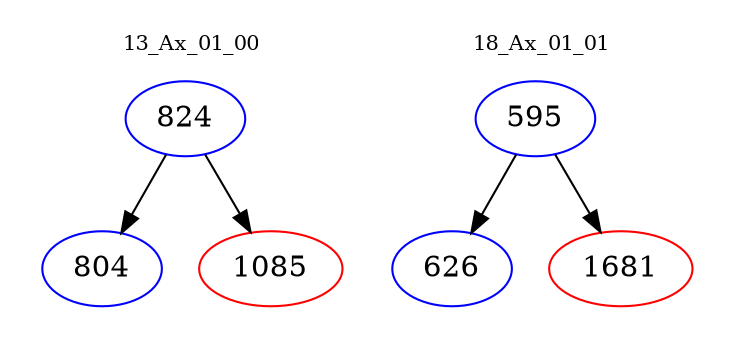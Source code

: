 digraph{
subgraph cluster_0 {
color = white
label = "13_Ax_01_00";
fontsize=10;
T0_824 [label="824", color="blue"]
T0_824 -> T0_804 [color="black"]
T0_804 [label="804", color="blue"]
T0_824 -> T0_1085 [color="black"]
T0_1085 [label="1085", color="red"]
}
subgraph cluster_1 {
color = white
label = "18_Ax_01_01";
fontsize=10;
T1_595 [label="595", color="blue"]
T1_595 -> T1_626 [color="black"]
T1_626 [label="626", color="blue"]
T1_595 -> T1_1681 [color="black"]
T1_1681 [label="1681", color="red"]
}
}
